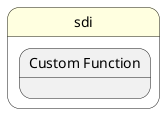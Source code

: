 @startuml
left to right direction


state "sdi" as sdi #lightyellow {
}


state sdi #lightyellow {
    state "Custom Function" as sdifunction {
    }
}





@enduml
